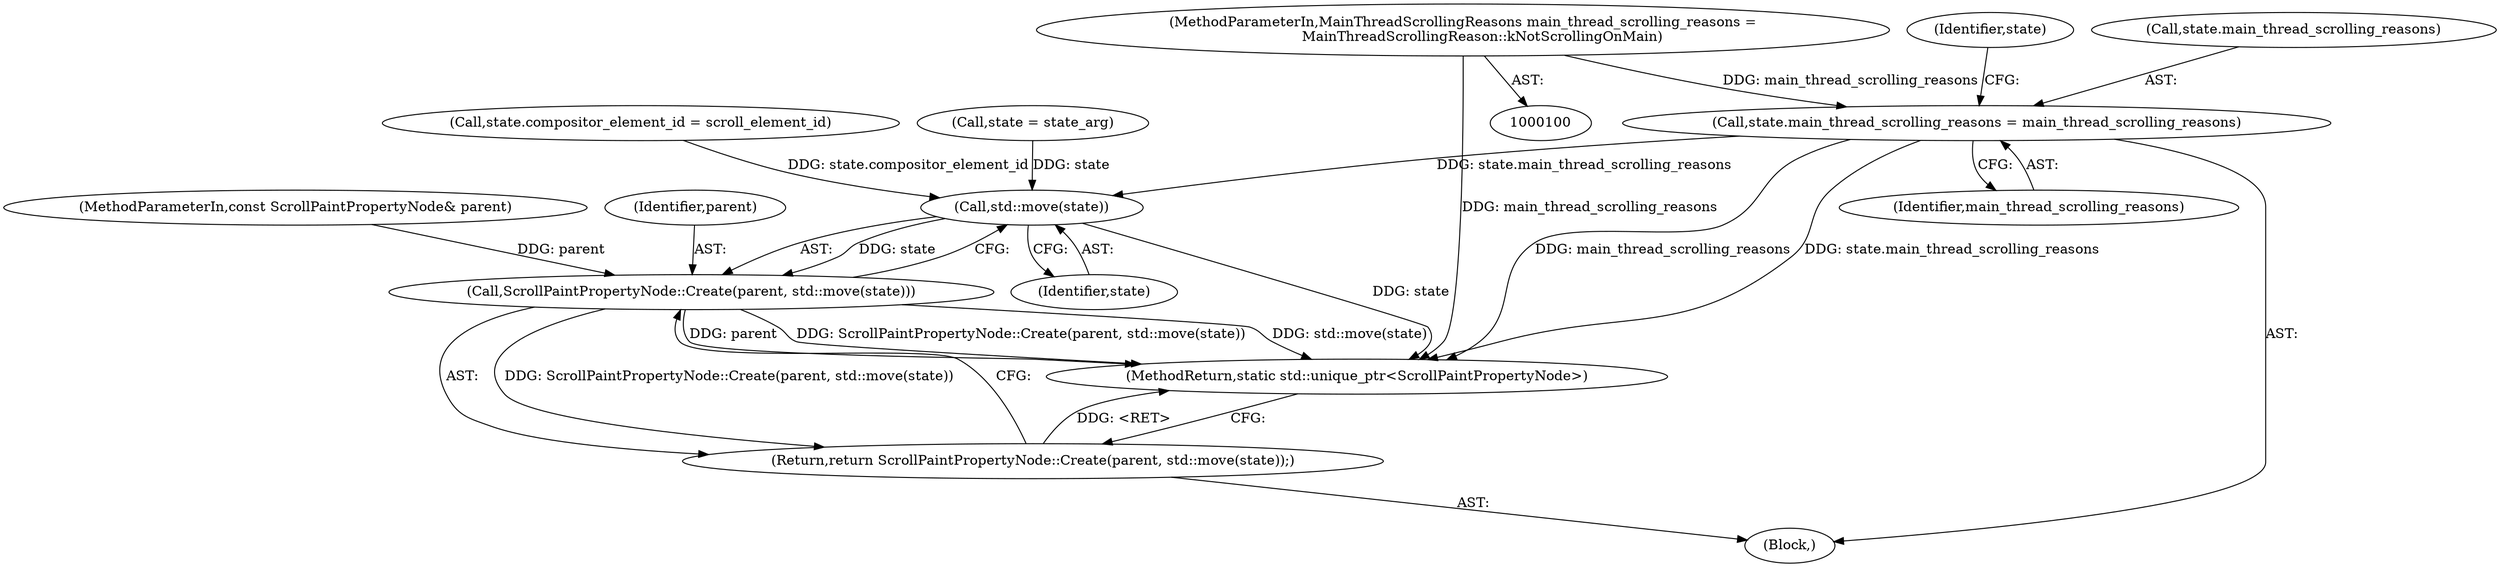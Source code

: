 digraph "0_Chrome_f911e11e7f6b5c0d6f5ee694a9871de6619889f7_28@API" {
"1000110" [label="(Call,state.main_thread_scrolling_reasons = main_thread_scrolling_reasons)"];
"1000103" [label="(MethodParameterIn,MainThreadScrollingReasons main_thread_scrolling_reasons =\n         MainThreadScrollingReason::kNotScrollingOnMain)"];
"1000123" [label="(Call,std::move(state))"];
"1000121" [label="(Call,ScrollPaintPropertyNode::Create(parent, std::move(state)))"];
"1000120" [label="(Return,return ScrollPaintPropertyNode::Create(parent, std::move(state));)"];
"1000103" [label="(MethodParameterIn,MainThreadScrollingReasons main_thread_scrolling_reasons =\n         MainThreadScrollingReason::kNotScrollingOnMain)"];
"1000101" [label="(MethodParameterIn,const ScrollPaintPropertyNode& parent)"];
"1000120" [label="(Return,return ScrollPaintPropertyNode::Create(parent, std::move(state));)"];
"1000115" [label="(Call,state.compositor_element_id = scroll_element_id)"];
"1000110" [label="(Call,state.main_thread_scrolling_reasons = main_thread_scrolling_reasons)"];
"1000114" [label="(Identifier,main_thread_scrolling_reasons)"];
"1000121" [label="(Call,ScrollPaintPropertyNode::Create(parent, std::move(state)))"];
"1000123" [label="(Call,std::move(state))"];
"1000117" [label="(Identifier,state)"];
"1000111" [label="(Call,state.main_thread_scrolling_reasons)"];
"1000105" [label="(Block,)"];
"1000125" [label="(MethodReturn,static std::unique_ptr<ScrollPaintPropertyNode>)"];
"1000107" [label="(Call,state = state_arg)"];
"1000124" [label="(Identifier,state)"];
"1000122" [label="(Identifier,parent)"];
"1000110" -> "1000105"  [label="AST: "];
"1000110" -> "1000114"  [label="CFG: "];
"1000111" -> "1000110"  [label="AST: "];
"1000114" -> "1000110"  [label="AST: "];
"1000117" -> "1000110"  [label="CFG: "];
"1000110" -> "1000125"  [label="DDG: main_thread_scrolling_reasons"];
"1000110" -> "1000125"  [label="DDG: state.main_thread_scrolling_reasons"];
"1000103" -> "1000110"  [label="DDG: main_thread_scrolling_reasons"];
"1000110" -> "1000123"  [label="DDG: state.main_thread_scrolling_reasons"];
"1000103" -> "1000100"  [label="AST: "];
"1000103" -> "1000125"  [label="DDG: main_thread_scrolling_reasons"];
"1000123" -> "1000121"  [label="AST: "];
"1000123" -> "1000124"  [label="CFG: "];
"1000124" -> "1000123"  [label="AST: "];
"1000121" -> "1000123"  [label="CFG: "];
"1000123" -> "1000125"  [label="DDG: state"];
"1000123" -> "1000121"  [label="DDG: state"];
"1000107" -> "1000123"  [label="DDG: state"];
"1000115" -> "1000123"  [label="DDG: state.compositor_element_id"];
"1000121" -> "1000120"  [label="AST: "];
"1000122" -> "1000121"  [label="AST: "];
"1000120" -> "1000121"  [label="CFG: "];
"1000121" -> "1000125"  [label="DDG: std::move(state)"];
"1000121" -> "1000125"  [label="DDG: parent"];
"1000121" -> "1000125"  [label="DDG: ScrollPaintPropertyNode::Create(parent, std::move(state))"];
"1000121" -> "1000120"  [label="DDG: ScrollPaintPropertyNode::Create(parent, std::move(state))"];
"1000101" -> "1000121"  [label="DDG: parent"];
"1000120" -> "1000105"  [label="AST: "];
"1000125" -> "1000120"  [label="CFG: "];
"1000120" -> "1000125"  [label="DDG: <RET>"];
}
